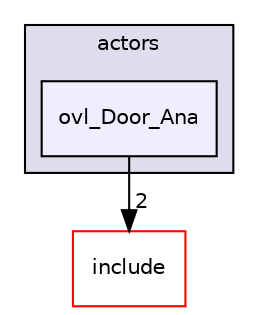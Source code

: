 digraph "src/overlays/actors/ovl_Door_Ana" {
  compound=true
  node [ fontsize="10", fontname="Helvetica"];
  edge [ labelfontsize="10", labelfontname="Helvetica"];
  subgraph clusterdir_e93473484be31ce7bcb356bd643a22f8 {
    graph [ bgcolor="#ddddee", pencolor="black", label="actors" fontname="Helvetica", fontsize="10", URL="dir_e93473484be31ce7bcb356bd643a22f8.html"]
  dir_a5169d61236c035448113f32cf06dbb5 [shape=box, label="ovl_Door_Ana", style="filled", fillcolor="#eeeeff", pencolor="black", URL="dir_a5169d61236c035448113f32cf06dbb5.html"];
  }
  dir_d44c64559bbebec7f509842c48db8b23 [shape=box label="include" fillcolor="white" style="filled" color="red" URL="dir_d44c64559bbebec7f509842c48db8b23.html"];
  dir_a5169d61236c035448113f32cf06dbb5->dir_d44c64559bbebec7f509842c48db8b23 [headlabel="2", labeldistance=1.5 headhref="dir_000166_000000.html"];
}
